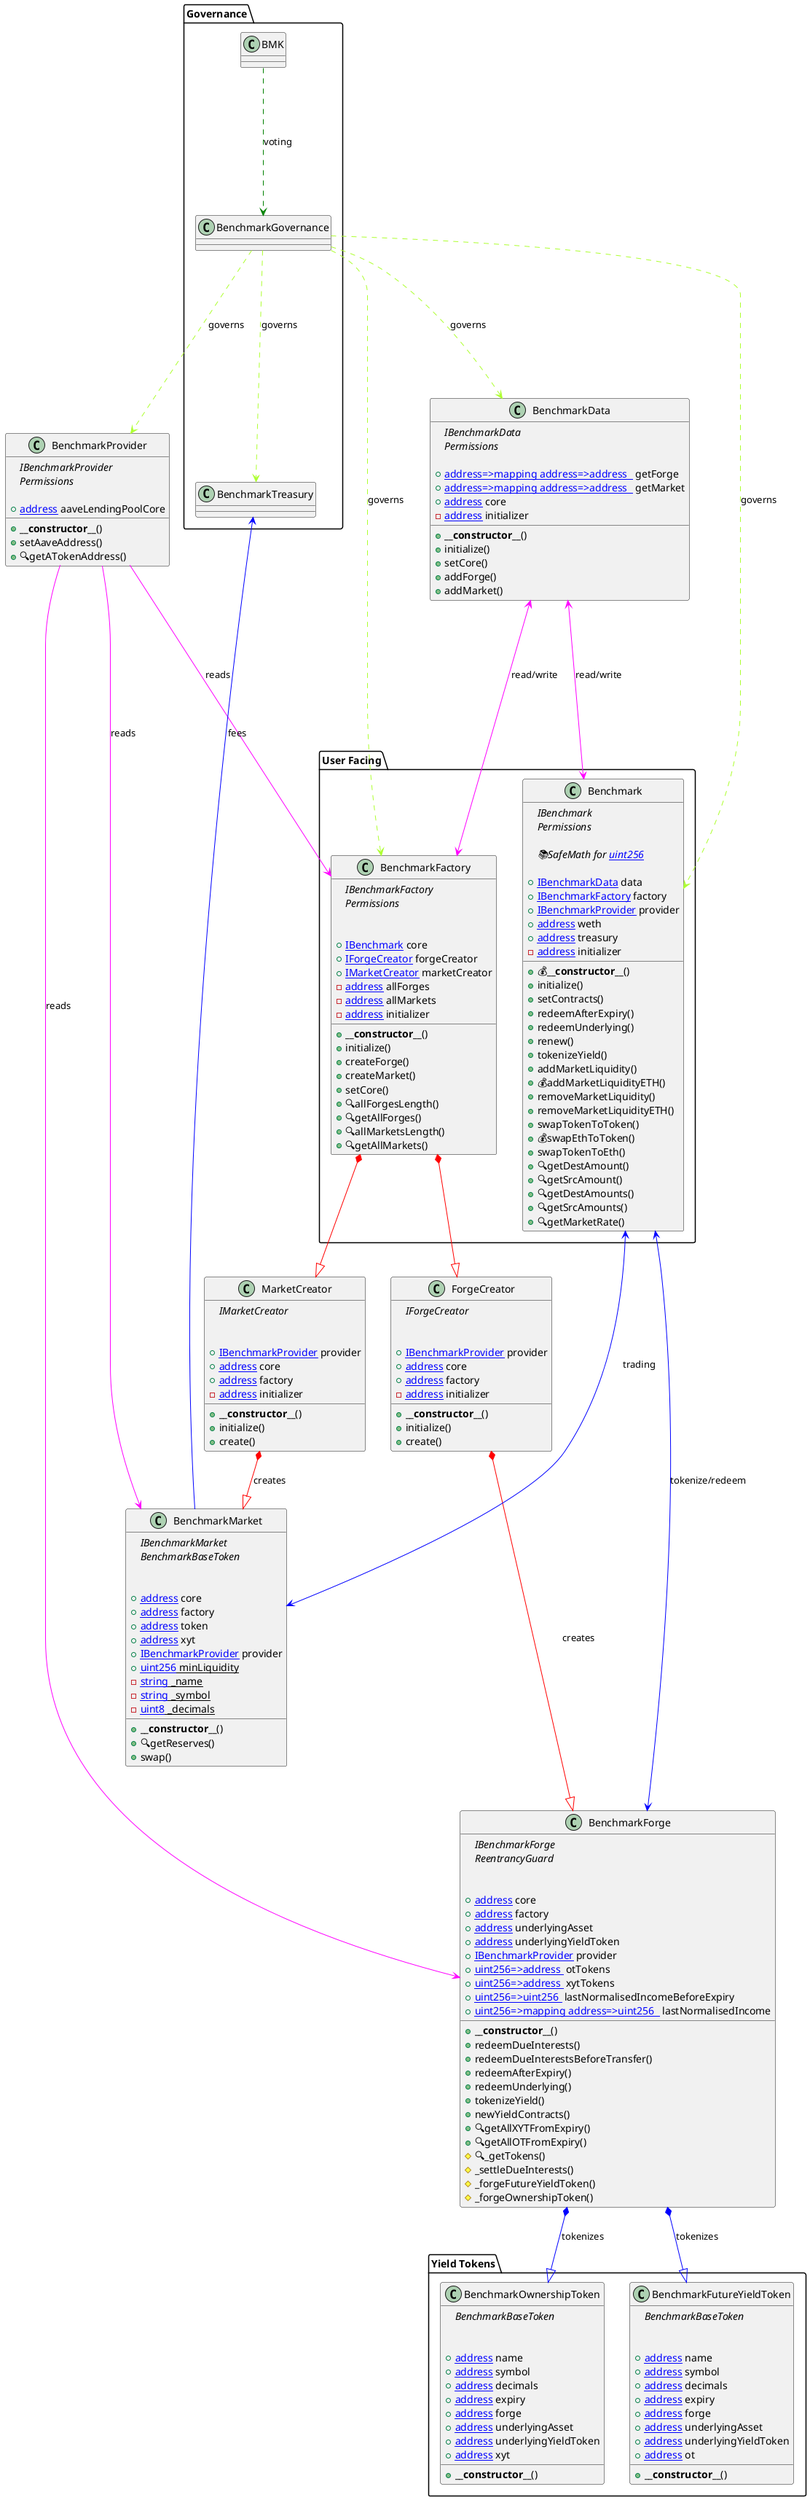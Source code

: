 @startuml "Benchmark Protocol"
' -- for auto-render install: https://marketplace.visualstudio.com/items?itemName=jebbs.plantuml
' -- options --

' -- classes --

package "User Facing" <<Folder>>  {

	class Benchmark {
		' -- inheritance --
		{abstract}IBenchmark
		{abstract}Permissions

		' -- usingFor --
		{abstract}📚SafeMath for [[uint256]]

		' -- vars --
		+[[IBenchmarkData]] data
		+[[IBenchmarkFactory]] factory
		+[[IBenchmarkProvider]] provider
		+[[address]] weth
		+[[address]] treasury
		-[[address]] initializer

		' -- methods --
		+💰**__constructor__**()
		+initialize()
		+setContracts()
		+redeemAfterExpiry()
		+redeemUnderlying()
		+renew()
		+tokenizeYield()
		+addMarketLiquidity()
		+💰addMarketLiquidityETH()
		+removeMarketLiquidity()
		+removeMarketLiquidityETH()
		+swapTokenToToken()
		+💰swapEthToToken()
		+swapTokenToEth()
		+🔍getDestAmount()
		+🔍getSrcAmount()
		+🔍getDestAmounts()
		+🔍getSrcAmounts()
		+🔍getMarketRate()

	}

	class BenchmarkFactory {
    ' -- inheritance --
		{abstract}IBenchmarkFactory
		{abstract}Permissions

			' -- usingFor --

			' -- vars --
		+[[IBenchmark]] core
		+[[IForgeCreator]] forgeCreator
		+[[IMarketCreator]] marketCreator
		-[[address]] allForges
		-[[address]] allMarkets
		-[[address]] initializer

			' -- methods --
		+**__constructor__**()
		+initialize()
		+createForge()
		+createMarket()
		+setCore()
		+🔍allForgesLength()
		+🔍getAllForges()
		+🔍allMarketsLength()
		+🔍getAllMarkets()
	}
}

class BenchmarkData {
	' -- inheritance --
	{abstract}IBenchmarkData
	{abstract}Permissions

	' -- vars --
	+[[mapping address=>mapping address=>address  ]] getForge
	+[[mapping address=>mapping address=>address  ]] getMarket
	+[[address]] core
	-[[address]] initializer

	' -- methods --
	+**__constructor__**()
	+initialize()
	+setCore()
	+addForge()
	+addMarket()
}

class BenchmarkProvider {
	' -- inheritance --
	{abstract}IBenchmarkProvider
	{abstract}Permissions

	' -- vars --
	+[[address]] aaveLendingPoolCore

	' -- methods --
	+**__constructor__**()
	+setAaveAddress()
	+🔍getATokenAddress()
}

class BenchmarkForge {
    ' -- inheritance --
	{abstract}IBenchmarkForge
	{abstract}ReentrancyGuard

    ' -- usingFor --

    ' -- vars --
	+[[address]] core
	+[[address]] factory
	+[[address]] underlyingAsset
	+[[address]] underlyingYieldToken
	+[[IBenchmarkProvider]] provider
	+[[mapping uint256=>address ]] otTokens
	+[[mapping uint256=>address ]] xytTokens
	+[[mapping uint256=>uint256 ]] lastNormalisedIncomeBeforeExpiry
	+[[mapping uint256=>mapping address=>uint256  ]] lastNormalisedIncome

    ' -- methods --
	+**__constructor__**()
	+redeemDueInterests()
	+redeemDueInterestsBeforeTransfer()
	+redeemAfterExpiry()
	+redeemUnderlying()
	+tokenizeYield()
	+newYieldContracts()
	+🔍getAllXYTFromExpiry()
	+🔍getAllOTFromExpiry()
	#🔍_getTokens()
	#_settleDueInterests()
	#_forgeFutureYieldToken()
	#_forgeOwnershipToken()
}

class BenchmarkMarket {
    ' -- inheritance --
	{abstract}IBenchmarkMarket
	{abstract}BenchmarkBaseToken

    ' -- usingFor --

    ' -- vars --
	+[[address]] core
	+[[address]] factory
	+[[address]] token
	+[[address]] xyt
	+[[IBenchmarkProvider]] provider
	+{static}[[uint256]] minLiquidity
	-{static}[[string]] _name
	-{static}[[string]] _symbol
	-{static}[[uint8]] _decimals

    ' -- methods --
	+**__constructor__**()
	+🔍getReserves()
	+swap()
}

class ForgeCreator {
    ' -- inheritance --
	{abstract}IForgeCreator

    ' -- usingFor --

    ' -- vars --
	+[[IBenchmarkProvider]] provider
	+[[address]] core
	+[[address]] factory
	-[[address]] initializer

    ' -- methods --
	+**__constructor__**()
	+initialize()
	+create()
}

class MarketCreator {
    ' -- inheritance --
	{abstract}IMarketCreator

    ' -- usingFor --

    ' -- vars --
	+[[IBenchmarkProvider]] provider
	+[[address]] core
	+[[address]] factory
	-[[address]] initializer

    ' -- methods --
	+**__constructor__**()
	+initialize()
	+create()
}

package "Yield Tokens" {
	class BenchmarkOwnershipToken {
		' -- inheritance --
		{abstract}BenchmarkBaseToken

		' -- usingFor --

		' -- vars --
		+[[address]] name
		+[[address]] symbol
		+[[address]] decimals
		+[[address]] expiry
		+[[address]] forge
		+[[address]] underlyingAsset
		+[[address]] underlyingYieldToken
		+[[address]] xyt

		' -- methods --
		+**__constructor__**()

	}

	class BenchmarkFutureYieldToken {
		' -- inheritance --
		{abstract}BenchmarkBaseToken

		' -- usingFor --

		' -- vars --
		+[[address]] name
		+[[address]] symbol
		+[[address]] decimals
		+[[address]] expiry
		+[[address]] forge
		+[[address]] underlyingAsset
		+[[address]] underlyingYieldToken
		+[[address]] ot

		' -- methods --
		+**__constructor__**()

	}
}

package "Governance" {
	class BenchmarkGovernance {
		' -- inheritance --
		' -- usingFor --
		' -- vars --
		' -- methods --
	}

	class BenchmarkTreasury {
		' -- inheritance --
		' -- usingFor --
		' -- vars --
		' -- methods --
	}

	class BMK {
		' -- inheritance --
		' -- usingFor --
		' -- vars --
		' -- methods --
	}
}


' -- interfaces --
' interface IBenchmarkData {
' 	' -- methods --
' 	+🔍core()
' 	+setCore()
' 	+🔍getForge()
' 	+addForge()
' 	+🔍getMarket()
' 	+addMarket()
' }

' -- inheritance --
' IBenchmark --[#DarkGoldenRod]|> Benchmark
' Permissions --[#DarkGoldenRod]|> Benchmark
' SafeMath ..[#DarkOliveGreen]|> Benchmark : //for uint256//

' IBenchmarkFactory --[#DarkGoldenRod]|> BenchmarkFactory
' Permissions --[#DarkGoldenRod]|> BenchmarkFactory

' IBenchmarkData --[#DarkGoldenRod]|> BenchmarkData
' Permissions --[#DarkGoldenRod]|> BenchmarkData

' IBenchmarkProvider --[#DarkGoldenRod]|> BenchmarkProvider
' Permissions --[#DarkGoldenRod]|> BenchmarkProvider

' IBenchmarkForge --[#DarkGoldenRod]|> BenchmarkForge
' ReentrancyGuard --[#DarkGoldenRod]|> BenchmarkForge

' IBenchmarkMarket --[#DarkGoldenRod]|> BenchmarkMarket

' BenchmarkBaseToken --[#DarkGoldenRod]|> BenchmarkOwnershipToken
' BenchmarkBaseToken --[#DarkGoldenRod]|> BenchmarkFutureYieldToken


' -- creation --
BenchmarkFactory *--[#Red]|> ForgeCreator
BenchmarkFactory *--[#Red]|> MarketCreator
ForgeCreator *--[#Red]|> BenchmarkForge : creates
MarketCreator *--[#Red]|> BenchmarkMarket : creates

' -- data --
BenchmarkData <--[#Magenta]--> Benchmark : read/write
BenchmarkData <--[#Magenta]--> BenchmarkFactory : read/write

' -- provider --
BenchmarkProvider --[#Magenta]--> BenchmarkFactory : reads
BenchmarkProvider --[#Magenta]--> BenchmarkForge : reads
BenchmarkProvider --[#Magenta]--> BenchmarkMarket : reads

' -- tokenization --
Benchmark <--[#Blue]--> BenchmarkForge : "tokenize/redeem"
BenchmarkForge *--[#Blue]|> BenchmarkOwnershipToken : tokenizes
BenchmarkForge *--[#Blue]|> BenchmarkFutureYieldToken : tokenizes

' -- trading --
Benchmark <--[#Blue]--> BenchmarkMarket : "trading"
BenchmarkMarket --[#Blue]--> BenchmarkTreasury : "fees"

' -- governance --
BMK ..[#Green]..> BenchmarkGovernance : voting
BenchmarkGovernance ..[#GreenYellow]..> Benchmark : governs
BenchmarkGovernance ..[#GreenYellow]..> BenchmarkData : governs
BenchmarkGovernance ..[#GreenYellow]..> BenchmarkFactory : governs
BenchmarkGovernance ..[#GreenYellow]..> BenchmarkProvider : governs
BenchmarkGovernance ..[#GreenYellow]..> BenchmarkTreasury : governs

@enduml